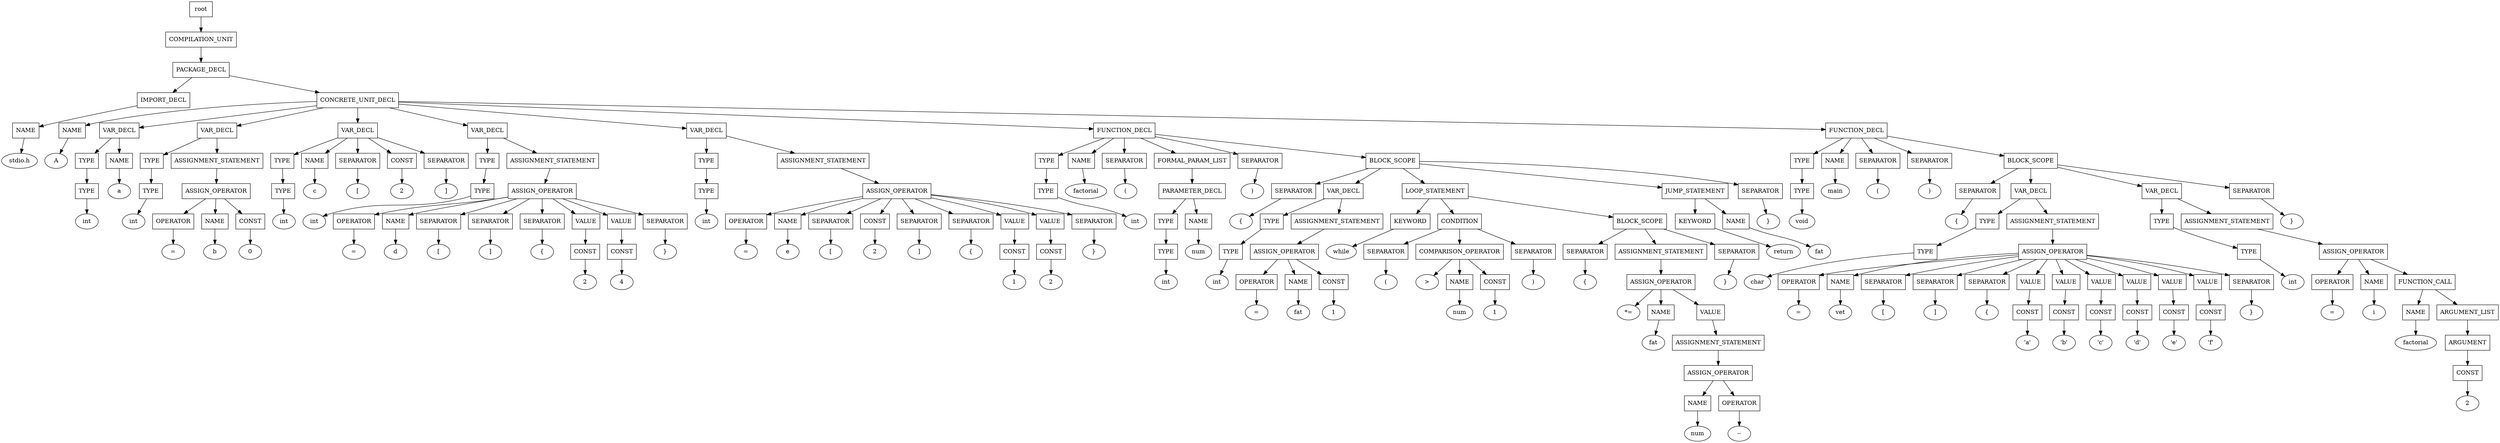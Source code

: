 digraph G {
	splines="TRUE";
	n_0 [label="root", shape="rectangle"]
	n_0 -> n_1
	n_1 [label="COMPILATION_UNIT", shape="rectangle"]
	n_1 -> n_2
	n_2 [label="PACKAGE_DECL", shape="rectangle"]
	n_2 -> n_3
	n_3 [label="IMPORT_DECL", shape="rectangle"]
	n_3 -> n_5
	n_5 [label="NAME", shape="rectangle"]
	n_5 -> n_14
	n_14 [label="stdio.h", shape="ellipse"]
	n_2 -> n_4
	n_4 [label="CONCRETE_UNIT_DECL", shape="rectangle"]
	n_4 -> n_6
	n_6 [label="NAME", shape="rectangle"]
	n_6 -> n_15
	n_15 [label="A", shape="ellipse"]
	n_4 -> n_7
	n_7 [label="VAR_DECL", shape="rectangle"]
	n_7 -> n_16
	n_16 [label="TYPE", shape="rectangle"]
	n_16 -> n_40
	n_40 [label="TYPE", shape="rectangle"]
	n_40 -> n_71
	n_71 [label="int", shape="ellipse"]
	n_7 -> n_17
	n_17 [label="NAME", shape="rectangle"]
	n_17 -> n_41
	n_41 [label="a", shape="ellipse"]
	n_4 -> n_8
	n_8 [label="VAR_DECL", shape="rectangle"]
	n_8 -> n_18
	n_18 [label="TYPE", shape="rectangle"]
	n_18 -> n_42
	n_42 [label="TYPE", shape="rectangle"]
	n_42 -> n_72
	n_72 [label="int", shape="ellipse"]
	n_8 -> n_19
	n_19 [label="ASSIGNMENT_STATEMENT", shape="rectangle"]
	n_19 -> n_43
	n_43 [label="ASSIGN_OPERATOR", shape="rectangle"]
	n_43 -> n_73
	n_73 [label="OPERATOR", shape="rectangle"]
	n_73 -> n_115
	n_115 [label="=", shape="ellipse"]
	n_43 -> n_74
	n_74 [label="NAME", shape="rectangle"]
	n_74 -> n_116
	n_116 [label="b", shape="ellipse"]
	n_43 -> n_75
	n_75 [label="CONST", shape="rectangle"]
	n_75 -> n_117
	n_117 [label="0", shape="ellipse"]
	n_4 -> n_9
	n_9 [label="VAR_DECL", shape="rectangle"]
	n_9 -> n_20
	n_20 [label="TYPE", shape="rectangle"]
	n_20 -> n_44
	n_44 [label="TYPE", shape="rectangle"]
	n_44 -> n_76
	n_76 [label="int", shape="ellipse"]
	n_9 -> n_21
	n_21 [label="NAME", shape="rectangle"]
	n_21 -> n_45
	n_45 [label="c", shape="ellipse"]
	n_9 -> n_22
	n_22 [label="SEPARATOR", shape="rectangle"]
	n_22 -> n_46
	n_46 [label="[", shape="ellipse"]
	n_9 -> n_23
	n_23 [label="CONST", shape="rectangle"]
	n_23 -> n_47
	n_47 [label="2", shape="ellipse"]
	n_9 -> n_24
	n_24 [label="SEPARATOR", shape="rectangle"]
	n_24 -> n_48
	n_48 [label="]", shape="ellipse"]
	n_4 -> n_10
	n_10 [label="VAR_DECL", shape="rectangle"]
	n_10 -> n_25
	n_25 [label="TYPE", shape="rectangle"]
	n_25 -> n_49
	n_49 [label="TYPE", shape="rectangle"]
	n_49 -> n_77
	n_77 [label="int", shape="ellipse"]
	n_10 -> n_26
	n_26 [label="ASSIGNMENT_STATEMENT", shape="rectangle"]
	n_26 -> n_50
	n_50 [label="ASSIGN_OPERATOR", shape="rectangle"]
	n_50 -> n_78
	n_78 [label="OPERATOR", shape="rectangle"]
	n_78 -> n_118
	n_118 [label="=", shape="ellipse"]
	n_50 -> n_79
	n_79 [label="NAME", shape="rectangle"]
	n_79 -> n_119
	n_119 [label="d", shape="ellipse"]
	n_50 -> n_80
	n_80 [label="SEPARATOR", shape="rectangle"]
	n_80 -> n_120
	n_120 [label="[", shape="ellipse"]
	n_50 -> n_81
	n_81 [label="SEPARATOR", shape="rectangle"]
	n_81 -> n_121
	n_121 [label="]", shape="ellipse"]
	n_50 -> n_82
	n_82 [label="SEPARATOR", shape="rectangle"]
	n_82 -> n_122
	n_122 [label="{", shape="ellipse"]
	n_50 -> n_83
	n_83 [label="VALUE", shape="rectangle"]
	n_83 -> n_123
	n_123 [label="CONST", shape="rectangle"]
	n_123 -> n_152
	n_152 [label="2", shape="ellipse"]
	n_50 -> n_84
	n_84 [label="VALUE", shape="rectangle"]
	n_84 -> n_124
	n_124 [label="CONST", shape="rectangle"]
	n_124 -> n_153
	n_153 [label="4", shape="ellipse"]
	n_50 -> n_85
	n_85 [label="SEPARATOR", shape="rectangle"]
	n_85 -> n_125
	n_125 [label="}", shape="ellipse"]
	n_4 -> n_11
	n_11 [label="VAR_DECL", shape="rectangle"]
	n_11 -> n_27
	n_27 [label="TYPE", shape="rectangle"]
	n_27 -> n_51
	n_51 [label="TYPE", shape="rectangle"]
	n_51 -> n_86
	n_86 [label="int", shape="ellipse"]
	n_11 -> n_28
	n_28 [label="ASSIGNMENT_STATEMENT", shape="rectangle"]
	n_28 -> n_52
	n_52 [label="ASSIGN_OPERATOR", shape="rectangle"]
	n_52 -> n_87
	n_87 [label="OPERATOR", shape="rectangle"]
	n_87 -> n_126
	n_126 [label="=", shape="ellipse"]
	n_52 -> n_88
	n_88 [label="NAME", shape="rectangle"]
	n_88 -> n_127
	n_127 [label="e", shape="ellipse"]
	n_52 -> n_89
	n_89 [label="SEPARATOR", shape="rectangle"]
	n_89 -> n_128
	n_128 [label="[", shape="ellipse"]
	n_52 -> n_90
	n_90 [label="CONST", shape="rectangle"]
	n_90 -> n_129
	n_129 [label="2", shape="ellipse"]
	n_52 -> n_91
	n_91 [label="SEPARATOR", shape="rectangle"]
	n_91 -> n_130
	n_130 [label="]", shape="ellipse"]
	n_52 -> n_92
	n_92 [label="SEPARATOR", shape="rectangle"]
	n_92 -> n_131
	n_131 [label="{", shape="ellipse"]
	n_52 -> n_93
	n_93 [label="VALUE", shape="rectangle"]
	n_93 -> n_132
	n_132 [label="CONST", shape="rectangle"]
	n_132 -> n_154
	n_154 [label="1", shape="ellipse"]
	n_52 -> n_94
	n_94 [label="VALUE", shape="rectangle"]
	n_94 -> n_133
	n_133 [label="CONST", shape="rectangle"]
	n_133 -> n_155
	n_155 [label="2", shape="ellipse"]
	n_52 -> n_95
	n_95 [label="SEPARATOR", shape="rectangle"]
	n_95 -> n_134
	n_134 [label="}", shape="ellipse"]
	n_4 -> n_12
	n_12 [label="FUNCTION_DECL", shape="rectangle"]
	n_12 -> n_29
	n_29 [label="TYPE", shape="rectangle"]
	n_29 -> n_53
	n_53 [label="TYPE", shape="rectangle"]
	n_53 -> n_96
	n_96 [label="int", shape="ellipse"]
	n_12 -> n_30
	n_30 [label="NAME", shape="rectangle"]
	n_30 -> n_54
	n_54 [label="factorial", shape="ellipse"]
	n_12 -> n_31
	n_31 [label="SEPARATOR", shape="rectangle"]
	n_31 -> n_55
	n_55 [label="(", shape="ellipse"]
	n_12 -> n_32
	n_32 [label="FORMAL_PARAM_LIST", shape="rectangle"]
	n_32 -> n_56
	n_56 [label="PARAMETER_DECL", shape="rectangle"]
	n_56 -> n_97
	n_97 [label="TYPE", shape="rectangle"]
	n_97 -> n_135
	n_135 [label="TYPE", shape="rectangle"]
	n_135 -> n_156
	n_156 [label="int", shape="ellipse"]
	n_56 -> n_98
	n_98 [label="NAME", shape="rectangle"]
	n_98 -> n_136
	n_136 [label="num", shape="ellipse"]
	n_12 -> n_33
	n_33 [label="SEPARATOR", shape="rectangle"]
	n_33 -> n_57
	n_57 [label=")", shape="ellipse"]
	n_12 -> n_34
	n_34 [label="BLOCK_SCOPE", shape="rectangle"]
	n_34 -> n_58
	n_58 [label="SEPARATOR", shape="rectangle"]
	n_58 -> n_99
	n_99 [label="{", shape="ellipse"]
	n_34 -> n_59
	n_59 [label="VAR_DECL", shape="rectangle"]
	n_59 -> n_100
	n_100 [label="TYPE", shape="rectangle"]
	n_100 -> n_137
	n_137 [label="TYPE", shape="rectangle"]
	n_137 -> n_157
	n_157 [label="int", shape="ellipse"]
	n_59 -> n_101
	n_101 [label="ASSIGNMENT_STATEMENT", shape="rectangle"]
	n_101 -> n_138
	n_138 [label="ASSIGN_OPERATOR", shape="rectangle"]
	n_138 -> n_158
	n_158 [label="OPERATOR", shape="rectangle"]
	n_158 -> n_186
	n_186 [label="=", shape="ellipse"]
	n_138 -> n_159
	n_159 [label="NAME", shape="rectangle"]
	n_159 -> n_187
	n_187 [label="fat", shape="ellipse"]
	n_138 -> n_160
	n_160 [label="CONST", shape="rectangle"]
	n_160 -> n_188
	n_188 [label="1", shape="ellipse"]
	n_34 -> n_60
	n_60 [label="LOOP_STATEMENT", shape="rectangle"]
	n_60 -> n_102
	n_102 [label="KEYWORD", shape="rectangle"]
	n_102 -> n_139
	n_139 [label="while", shape="ellipse"]
	n_60 -> n_103
	n_103 [label="CONDITION", shape="rectangle"]
	n_103 -> n_140
	n_140 [label="SEPARATOR", shape="rectangle"]
	n_140 -> n_161
	n_161 [label="(", shape="ellipse"]
	n_103 -> n_141
	n_141 [label="COMPARISON_OPERATOR", shape="rectangle"]
	n_141 -> n_162
	n_162 [label=">", shape="ellipse"]
	n_141 -> n_163
	n_163 [label="NAME", shape="rectangle"]
	n_163 -> n_189
	n_189 [label="num", shape="ellipse"]
	n_141 -> n_164
	n_164 [label="CONST", shape="rectangle"]
	n_164 -> n_190
	n_190 [label="1", shape="ellipse"]
	n_103 -> n_142
	n_142 [label="SEPARATOR", shape="rectangle"]
	n_142 -> n_165
	n_165 [label=")", shape="ellipse"]
	n_60 -> n_104
	n_104 [label="BLOCK_SCOPE", shape="rectangle"]
	n_104 -> n_143
	n_143 [label="SEPARATOR", shape="rectangle"]
	n_143 -> n_166
	n_166 [label="{", shape="ellipse"]
	n_104 -> n_144
	n_144 [label="ASSIGNMENT_STATEMENT", shape="rectangle"]
	n_144 -> n_167
	n_167 [label="ASSIGN_OPERATOR", shape="rectangle"]
	n_167 -> n_191
	n_191 [label="*=", shape="ellipse"]
	n_167 -> n_192
	n_192 [label="NAME", shape="rectangle"]
	n_192 -> n_210
	n_210 [label="fat", shape="ellipse"]
	n_167 -> n_193
	n_193 [label="VALUE", shape="rectangle"]
	n_193 -> n_211
	n_211 [label="ASSIGNMENT_STATEMENT", shape="rectangle"]
	n_211 -> n_220
	n_220 [label="ASSIGN_OPERATOR", shape="rectangle"]
	n_220 -> n_222
	n_222 [label="NAME", shape="rectangle"]
	n_222 -> n_225
	n_225 [label="num", shape="ellipse"]
	n_220 -> n_223
	n_223 [label="OPERATOR", shape="rectangle"]
	n_223 -> n_226
	n_226 [label="--", shape="ellipse"]
	n_104 -> n_145
	n_145 [label="SEPARATOR", shape="rectangle"]
	n_145 -> n_168
	n_168 [label="}", shape="ellipse"]
	n_34 -> n_61
	n_61 [label="JUMP_STATEMENT", shape="rectangle"]
	n_61 -> n_105
	n_105 [label="KEYWORD", shape="rectangle"]
	n_105 -> n_146
	n_146 [label="return", shape="ellipse"]
	n_61 -> n_106
	n_106 [label="NAME", shape="rectangle"]
	n_106 -> n_147
	n_147 [label="fat", shape="ellipse"]
	n_34 -> n_62
	n_62 [label="SEPARATOR", shape="rectangle"]
	n_62 -> n_107
	n_107 [label="}", shape="ellipse"]
	n_4 -> n_13
	n_13 [label="FUNCTION_DECL", shape="rectangle"]
	n_13 -> n_35
	n_35 [label="TYPE", shape="rectangle"]
	n_35 -> n_63
	n_63 [label="TYPE", shape="rectangle"]
	n_63 -> n_108
	n_108 [label="void", shape="ellipse"]
	n_13 -> n_36
	n_36 [label="NAME", shape="rectangle"]
	n_36 -> n_64
	n_64 [label="main", shape="ellipse"]
	n_13 -> n_37
	n_37 [label="SEPARATOR", shape="rectangle"]
	n_37 -> n_65
	n_65 [label="(", shape="ellipse"]
	n_13 -> n_38
	n_38 [label="SEPARATOR", shape="rectangle"]
	n_38 -> n_66
	n_66 [label=")", shape="ellipse"]
	n_13 -> n_39
	n_39 [label="BLOCK_SCOPE", shape="rectangle"]
	n_39 -> n_67
	n_67 [label="SEPARATOR", shape="rectangle"]
	n_67 -> n_109
	n_109 [label="{", shape="ellipse"]
	n_39 -> n_68
	n_68 [label="VAR_DECL", shape="rectangle"]
	n_68 -> n_110
	n_110 [label="TYPE", shape="rectangle"]
	n_110 -> n_148
	n_148 [label="TYPE", shape="rectangle"]
	n_148 -> n_169
	n_169 [label="char", shape="ellipse"]
	n_68 -> n_111
	n_111 [label="ASSIGNMENT_STATEMENT", shape="rectangle"]
	n_111 -> n_149
	n_149 [label="ASSIGN_OPERATOR", shape="rectangle"]
	n_149 -> n_170
	n_170 [label="OPERATOR", shape="rectangle"]
	n_170 -> n_194
	n_194 [label="=", shape="ellipse"]
	n_149 -> n_171
	n_171 [label="NAME", shape="rectangle"]
	n_171 -> n_195
	n_195 [label="vet", shape="ellipse"]
	n_149 -> n_172
	n_172 [label="SEPARATOR", shape="rectangle"]
	n_172 -> n_196
	n_196 [label="[", shape="ellipse"]
	n_149 -> n_173
	n_173 [label="SEPARATOR", shape="rectangle"]
	n_173 -> n_197
	n_197 [label="]", shape="ellipse"]
	n_149 -> n_174
	n_174 [label="SEPARATOR", shape="rectangle"]
	n_174 -> n_198
	n_198 [label="{", shape="ellipse"]
	n_149 -> n_175
	n_175 [label="VALUE", shape="rectangle"]
	n_175 -> n_199
	n_199 [label="CONST", shape="rectangle"]
	n_199 -> n_212
	n_212 [label="'a'", shape="ellipse"]
	n_149 -> n_176
	n_176 [label="VALUE", shape="rectangle"]
	n_176 -> n_200
	n_200 [label="CONST", shape="rectangle"]
	n_200 -> n_213
	n_213 [label="'b'", shape="ellipse"]
	n_149 -> n_177
	n_177 [label="VALUE", shape="rectangle"]
	n_177 -> n_201
	n_201 [label="CONST", shape="rectangle"]
	n_201 -> n_214
	n_214 [label="'c'", shape="ellipse"]
	n_149 -> n_178
	n_178 [label="VALUE", shape="rectangle"]
	n_178 -> n_202
	n_202 [label="CONST", shape="rectangle"]
	n_202 -> n_215
	n_215 [label="'d'", shape="ellipse"]
	n_149 -> n_179
	n_179 [label="VALUE", shape="rectangle"]
	n_179 -> n_203
	n_203 [label="CONST", shape="rectangle"]
	n_203 -> n_216
	n_216 [label="'e'", shape="ellipse"]
	n_149 -> n_180
	n_180 [label="VALUE", shape="rectangle"]
	n_180 -> n_204
	n_204 [label="CONST", shape="rectangle"]
	n_204 -> n_217
	n_217 [label="'f'", shape="ellipse"]
	n_149 -> n_181
	n_181 [label="SEPARATOR", shape="rectangle"]
	n_181 -> n_205
	n_205 [label="}", shape="ellipse"]
	n_39 -> n_69
	n_69 [label="VAR_DECL", shape="rectangle"]
	n_69 -> n_112
	n_112 [label="TYPE", shape="rectangle"]
	n_112 -> n_150
	n_150 [label="TYPE", shape="rectangle"]
	n_150 -> n_182
	n_182 [label="int", shape="ellipse"]
	n_69 -> n_113
	n_113 [label="ASSIGNMENT_STATEMENT", shape="rectangle"]
	n_113 -> n_151
	n_151 [label="ASSIGN_OPERATOR", shape="rectangle"]
	n_151 -> n_183
	n_183 [label="OPERATOR", shape="rectangle"]
	n_183 -> n_206
	n_206 [label="=", shape="ellipse"]
	n_151 -> n_184
	n_184 [label="NAME", shape="rectangle"]
	n_184 -> n_207
	n_207 [label="i", shape="ellipse"]
	n_151 -> n_185
	n_185 [label="FUNCTION_CALL", shape="rectangle"]
	n_185 -> n_208
	n_208 [label="NAME", shape="rectangle"]
	n_208 -> n_218
	n_218 [label="factorial", shape="ellipse"]
	n_185 -> n_209
	n_209 [label="ARGUMENT_LIST", shape="rectangle"]
	n_209 -> n_219
	n_219 [label="ARGUMENT", shape="rectangle"]
	n_219 -> n_221
	n_221 [label="CONST", shape="rectangle"]
	n_221 -> n_224
	n_224 [label="2", shape="ellipse"]
	n_39 -> n_70
	n_70 [label="SEPARATOR", shape="rectangle"]
	n_70 -> n_114
	n_114 [label="}", shape="ellipse"]
}